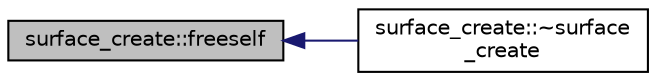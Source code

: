 digraph "surface_create::freeself"
{
  edge [fontname="Helvetica",fontsize="10",labelfontname="Helvetica",labelfontsize="10"];
  node [fontname="Helvetica",fontsize="10",shape=record];
  rankdir="LR";
  Node77 [label="surface_create::freeself",height=0.2,width=0.4,color="black", fillcolor="grey75", style="filled", fontcolor="black"];
  Node77 -> Node78 [dir="back",color="midnightblue",fontsize="10",style="solid",fontname="Helvetica"];
  Node78 [label="surface_create::~surface\l_create",height=0.2,width=0.4,color="black", fillcolor="white", style="filled",URL="$de/da4/classsurface__create.html#a8d3e2661a30ab4177c01e25f7cdc01cb"];
}

